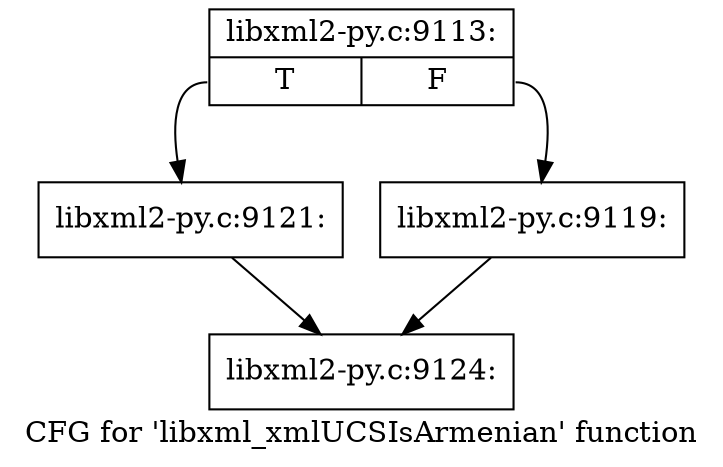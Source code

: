 digraph "CFG for 'libxml_xmlUCSIsArmenian' function" {
	label="CFG for 'libxml_xmlUCSIsArmenian' function";

	Node0x44e5f00 [shape=record,label="{libxml2-py.c:9113:|{<s0>T|<s1>F}}"];
	Node0x44e5f00:s0 -> Node0x44e6f30;
	Node0x44e5f00:s1 -> Node0x44e6ee0;
	Node0x44e6ee0 [shape=record,label="{libxml2-py.c:9119:}"];
	Node0x44e6ee0 -> Node0x44e5790;
	Node0x44e6f30 [shape=record,label="{libxml2-py.c:9121:}"];
	Node0x44e6f30 -> Node0x44e5790;
	Node0x44e5790 [shape=record,label="{libxml2-py.c:9124:}"];
}
